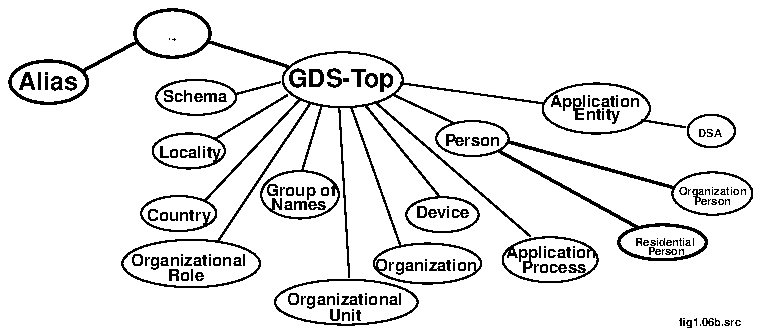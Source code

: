 .PS
scale = 160
"\f(HB\s4fig1.06b.src\s0\fP"  at 560, 4
.ps 20
line   from 160, 226 \
	to 222, 207 
line   from 99, 225 \
	to 58, 203 
.ps 10
"\f(HB\s6Entity\s0\fP"  at 470, 169
"\f(HB\s6Unit\s0\fP"  at 268, 8
"\f(HB\s6Names\s0\fP"  at 231, 97
"\f(HB\s6Process\s0\fP"  at 435, 46
ellipse wid 38 ht 26 at 561, 155
line   from 506, 164 \
	to 540, 158 
"\f(HB\s4DSA\s0\fP"  at 560, 155
"\f(HB\s4Organization\s0\fP"  at 562, 109
"\f(HB\s4Person\s0\fP"  at 562, 101
"\f(HB\s4Residential\s0\fP"  at 524, 68
"\f(HB\s4Person\s0\fP"  at 525, 61
.ps 20
ellipse wid 70 ht 28 at 522, 66
.ps 10
ellipse wid 64 ht 34 at 562, 105
ellipse wid 76 ht 36 at 432, 52
"\f(HB\s6Organization\s0\fP"  at 333, 48
"\f(HB\s6Application\s0\fP"  at 433, 58
line   from 216, 194 \
	to 180, 184 
line   from 222, 184 \
	to 165, 149 
line   from 231, 180 \
	to 156, 100 
line   from 240, 177 \
	to 166, 66 
ellipse wid 96 ht 44 at 266, 196
line   from 249, 174 \
	to 234, 124 
line   from 263, 174 \
	to 271, 38 
line   from 273, 174 \
	to 312, 64 
line   from 284, 176 \
	to 343, 103 
line   from 292, 178 \
	to 416, 71 
line   from 307, 184 \
	to 355, 161 
line   from 313, 193 \
	to 426, 177 
.ps 20
ellipse wid 62 ht 34 at 31, 194
.ps 10
"\f(HB\s9Alias\s0\fP"  at 30, 193
"\f(HB\s9GDS-Top\s0\fP"  at 265, 195
"\f(HB\s6Schema\s0\fP"  at 148, 183
ellipse wid 64 ht 28 at 149, 182
"\f(HB\s6Role\s0\fP"  at 141, 40
"\f(HB\s6Organizational\s0\fP"  at 143, 52
ellipse wid 110 ht 38 at 145, 49
"\f(HB\s6Locality\s0\fP"  at 144, 138
ellipse wid 58 ht 28 at 143, 139
"\f(HB\s6\s0\fP"  at 285, 42
ellipse wid 86 ht 32 at 334, 49
ellipse wid 58 ht 28 at 346, 88
"\f(HB\s6Device\s0\fP"  at 346, 90
"\f(HB\s6Application\s0\fP"  at 468, 179
ellipse wid 86 ht 40 at 469, 173
ellipse wid 58 ht 28 at 370, 149
"\f(HB\s6Country\s0\fP"  at 135, 88
ellipse wid 60 ht 28 at 135, 89
ellipse wid 62 ht 38 at 232, 104
"\f(HB\s6Group of\s0\fP"  at 233, 108
"\f(HB\s6Organizational\s0\fP"  at 268, 21
ellipse wid 114 ht 36 at 269, 18
.ps 20
line   from 400, 146 \
	to 530, 110 
line   from 399, 146 \
	to 530, 110 
line   from 391, 139 \
	to 502, 78 
ellipse wid 60 ht 38 at 130, 233
.ps 10
"\f(HB\s12Top\s0\fP"  at 130, 233
"\f(HB\s6Person\s0\fP"  at 370, 148
.PE
